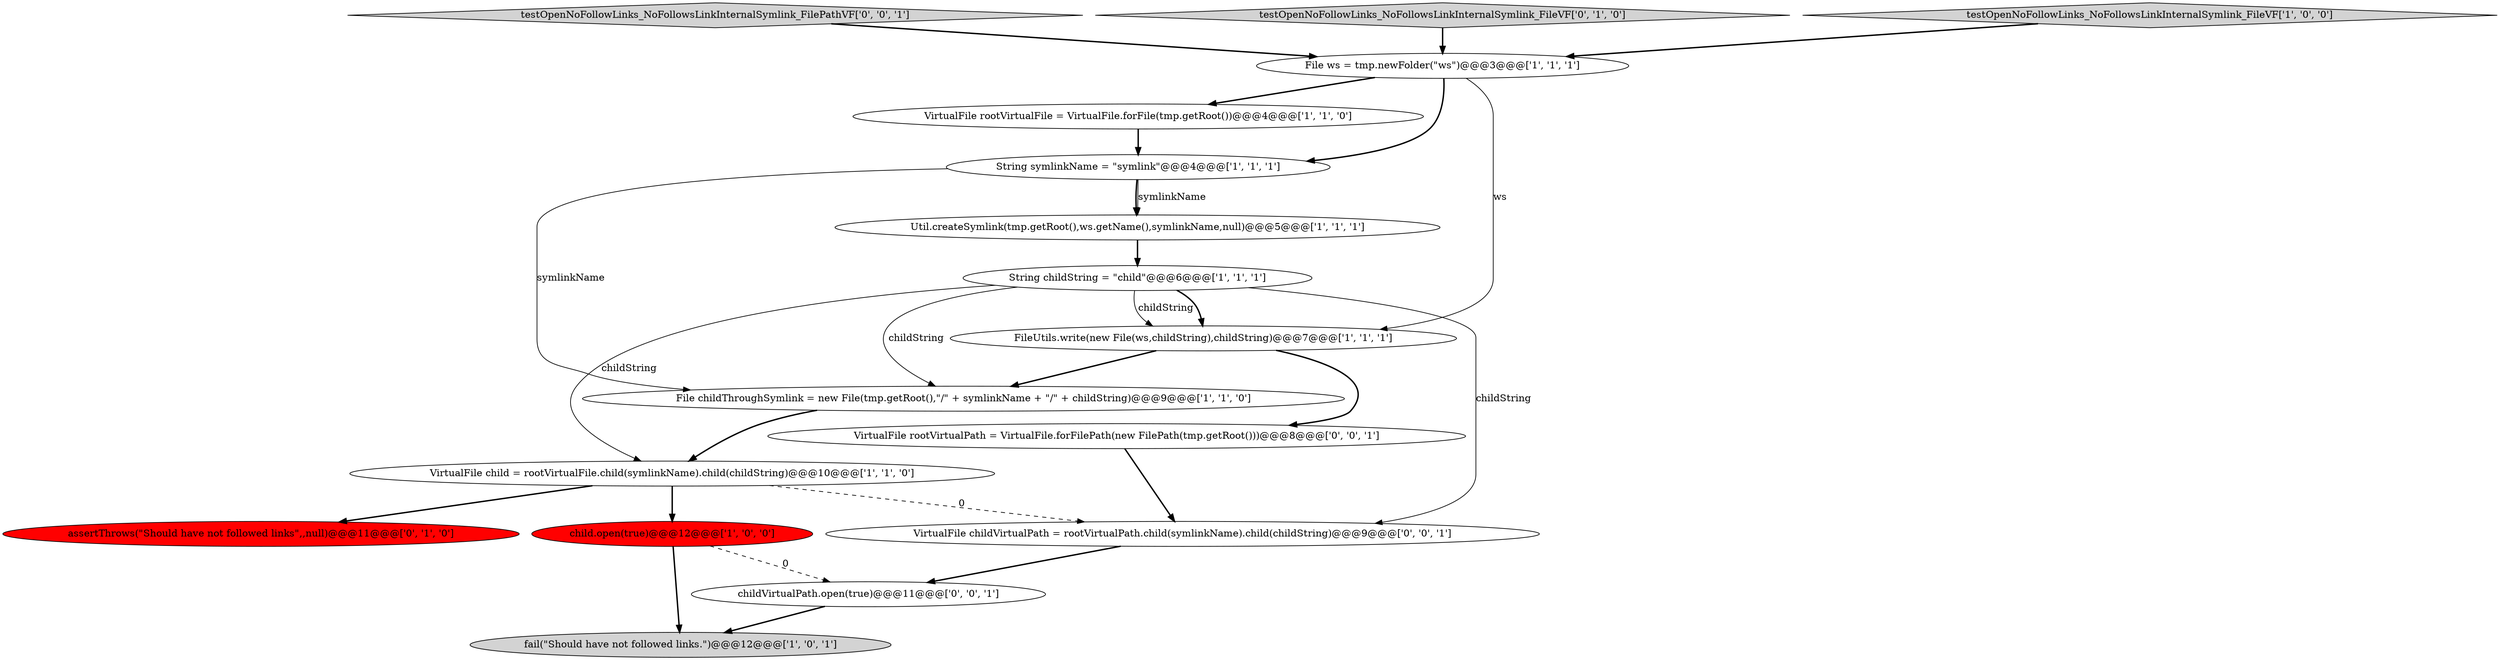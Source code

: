digraph {
7 [style = filled, label = "child.open(true)@@@12@@@['1', '0', '0']", fillcolor = red, shape = ellipse image = "AAA1AAABBB1BBB"];
11 [style = filled, label = "assertThrows(\"Should have not followed links\",,null)@@@11@@@['0', '1', '0']", fillcolor = red, shape = ellipse image = "AAA1AAABBB2BBB"];
16 [style = filled, label = "testOpenNoFollowLinks_NoFollowsLinkInternalSymlink_FilePathVF['0', '0', '1']", fillcolor = lightgray, shape = diamond image = "AAA0AAABBB3BBB"];
10 [style = filled, label = "File ws = tmp.newFolder(\"ws\")@@@3@@@['1', '1', '1']", fillcolor = white, shape = ellipse image = "AAA0AAABBB1BBB"];
13 [style = filled, label = "VirtualFile rootVirtualPath = VirtualFile.forFilePath(new FilePath(tmp.getRoot()))@@@8@@@['0', '0', '1']", fillcolor = white, shape = ellipse image = "AAA0AAABBB3BBB"];
5 [style = filled, label = "String symlinkName = \"symlink\"@@@4@@@['1', '1', '1']", fillcolor = white, shape = ellipse image = "AAA0AAABBB1BBB"];
4 [style = filled, label = "Util.createSymlink(tmp.getRoot(),ws.getName(),symlinkName,null)@@@5@@@['1', '1', '1']", fillcolor = white, shape = ellipse image = "AAA0AAABBB1BBB"];
1 [style = filled, label = "fail(\"Should have not followed links.\")@@@12@@@['1', '0', '1']", fillcolor = lightgray, shape = ellipse image = "AAA0AAABBB1BBB"];
2 [style = filled, label = "String childString = \"child\"@@@6@@@['1', '1', '1']", fillcolor = white, shape = ellipse image = "AAA0AAABBB1BBB"];
0 [style = filled, label = "FileUtils.write(new File(ws,childString),childString)@@@7@@@['1', '1', '1']", fillcolor = white, shape = ellipse image = "AAA0AAABBB1BBB"];
8 [style = filled, label = "VirtualFile rootVirtualFile = VirtualFile.forFile(tmp.getRoot())@@@4@@@['1', '1', '0']", fillcolor = white, shape = ellipse image = "AAA0AAABBB1BBB"];
15 [style = filled, label = "childVirtualPath.open(true)@@@11@@@['0', '0', '1']", fillcolor = white, shape = ellipse image = "AAA0AAABBB3BBB"];
6 [style = filled, label = "VirtualFile child = rootVirtualFile.child(symlinkName).child(childString)@@@10@@@['1', '1', '0']", fillcolor = white, shape = ellipse image = "AAA0AAABBB1BBB"];
12 [style = filled, label = "testOpenNoFollowLinks_NoFollowsLinkInternalSymlink_FileVF['0', '1', '0']", fillcolor = lightgray, shape = diamond image = "AAA0AAABBB2BBB"];
9 [style = filled, label = "File childThroughSymlink = new File(tmp.getRoot(),\"/\" + symlinkName + \"/\" + childString)@@@9@@@['1', '1', '0']", fillcolor = white, shape = ellipse image = "AAA0AAABBB1BBB"];
14 [style = filled, label = "VirtualFile childVirtualPath = rootVirtualPath.child(symlinkName).child(childString)@@@9@@@['0', '0', '1']", fillcolor = white, shape = ellipse image = "AAA0AAABBB3BBB"];
3 [style = filled, label = "testOpenNoFollowLinks_NoFollowsLinkInternalSymlink_FileVF['1', '0', '0']", fillcolor = lightgray, shape = diamond image = "AAA0AAABBB1BBB"];
5->9 [style = solid, label="symlinkName"];
2->0 [style = solid, label="childString"];
0->9 [style = bold, label=""];
7->1 [style = bold, label=""];
0->13 [style = bold, label=""];
2->9 [style = solid, label="childString"];
16->10 [style = bold, label=""];
4->2 [style = bold, label=""];
10->0 [style = solid, label="ws"];
6->14 [style = dashed, label="0"];
9->6 [style = bold, label=""];
3->10 [style = bold, label=""];
2->0 [style = bold, label=""];
12->10 [style = bold, label=""];
10->5 [style = bold, label=""];
8->5 [style = bold, label=""];
10->8 [style = bold, label=""];
6->11 [style = bold, label=""];
5->4 [style = bold, label=""];
7->15 [style = dashed, label="0"];
2->6 [style = solid, label="childString"];
14->15 [style = bold, label=""];
2->14 [style = solid, label="childString"];
5->4 [style = solid, label="symlinkName"];
6->7 [style = bold, label=""];
13->14 [style = bold, label=""];
15->1 [style = bold, label=""];
}
